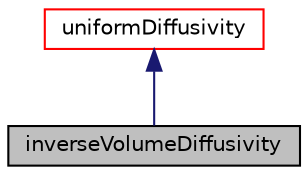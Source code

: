digraph "inverseVolumeDiffusivity"
{
  bgcolor="transparent";
  edge [fontname="Helvetica",fontsize="10",labelfontname="Helvetica",labelfontsize="10"];
  node [fontname="Helvetica",fontsize="10",shape=record];
  Node3 [label="inverseVolumeDiffusivity",height=0.2,width=0.4,color="black", fillcolor="grey75", style="filled", fontcolor="black"];
  Node4 -> Node3 [dir="back",color="midnightblue",fontsize="10",style="solid",fontname="Helvetica"];
  Node4 [label="uniformDiffusivity",height=0.2,width=0.4,color="red",URL="$a24513.html",tooltip="Uniform uniform finite volume mesh motion diffusivity. "];
}
